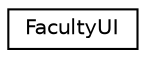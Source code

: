digraph "Graphical Class Hierarchy"
{
 // LATEX_PDF_SIZE
  edge [fontname="Helvetica",fontsize="10",labelfontname="Helvetica",labelfontsize="10"];
  node [fontname="Helvetica",fontsize="10",shape=record];
  rankdir="LR";
  Node0 [label="FacultyUI",height=0.2,width=0.4,color="black", fillcolor="white", style="filled",URL="$classFacultyUI.html",tooltip="Lớp hiển thị thông tin khoa."];
}
